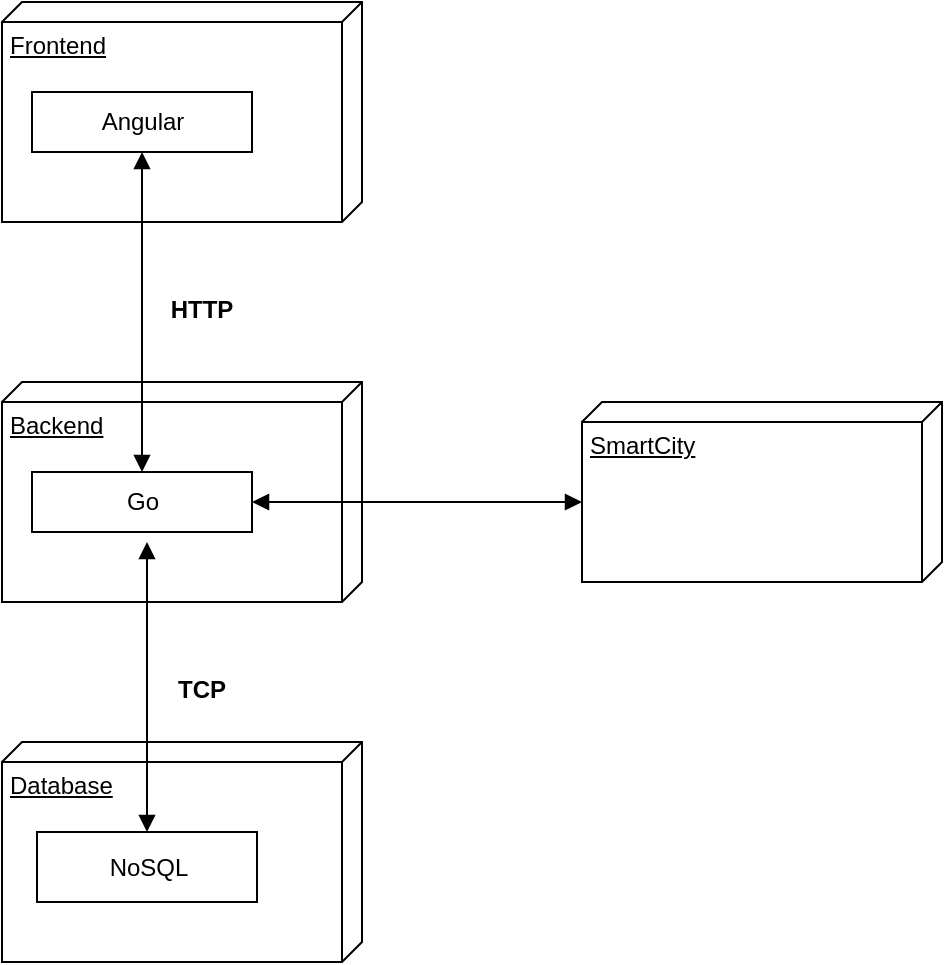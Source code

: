 <mxfile version="13.0.9" type="device"><diagram id="HhmbZ5vvAIr_IWMk0oCY" name="Page-1"><mxGraphModel dx="1422" dy="769" grid="1" gridSize="10" guides="1" tooltips="1" connect="1" arrows="1" fold="1" page="1" pageScale="1" pageWidth="827" pageHeight="1169" math="0" shadow="0"><root><mxCell id="0"/><mxCell id="1" parent="0"/><mxCell id="2kCesfLnaYNMc189B0ui-1" value="Frontend" style="verticalAlign=top;align=left;spacingTop=8;spacingLeft=2;spacingRight=12;shape=cube;size=10;direction=south;fontStyle=4;html=1;" vertex="1" parent="1"><mxGeometry x="300" y="150" width="180" height="110" as="geometry"/></mxCell><mxCell id="2kCesfLnaYNMc189B0ui-2" value="Backend" style="verticalAlign=top;align=left;spacingTop=8;spacingLeft=2;spacingRight=12;shape=cube;size=10;direction=south;fontStyle=4;html=1;" vertex="1" parent="1"><mxGeometry x="300" y="340" width="180" height="110" as="geometry"/></mxCell><mxCell id="2kCesfLnaYNMc189B0ui-3" value="SmartCity" style="verticalAlign=top;align=left;spacingTop=8;spacingLeft=2;spacingRight=12;shape=cube;size=10;direction=south;fontStyle=4;html=1;" vertex="1" parent="1"><mxGeometry x="590" y="350" width="180" height="90" as="geometry"/></mxCell><mxCell id="2kCesfLnaYNMc189B0ui-4" value="Database" style="verticalAlign=top;align=left;spacingTop=8;spacingLeft=2;spacingRight=12;shape=cube;size=10;direction=south;fontStyle=4;html=1;" vertex="1" parent="1"><mxGeometry x="300" y="520" width="180" height="110" as="geometry"/></mxCell><mxCell id="2kCesfLnaYNMc189B0ui-6" value="Angular" style="html=1;" vertex="1" parent="1"><mxGeometry x="315" y="195" width="110" height="30" as="geometry"/></mxCell><mxCell id="2kCesfLnaYNMc189B0ui-9" value="NoSQL" style="html=1;" vertex="1" parent="1"><mxGeometry x="317.5" y="565" width="110" height="35" as="geometry"/></mxCell><mxCell id="2kCesfLnaYNMc189B0ui-10" value="" style="endArrow=block;startArrow=block;endFill=1;startFill=1;html=1;exitX=0.5;exitY=1;exitDx=0;exitDy=0;entryX=0.5;entryY=0;entryDx=0;entryDy=0;" edge="1" parent="1" source="2kCesfLnaYNMc189B0ui-6" target="2kCesfLnaYNMc189B0ui-13"><mxGeometry width="160" relative="1" as="geometry"><mxPoint x="120" y="310" as="sourcePoint"/><mxPoint x="372.5" y="390" as="targetPoint"/></mxGeometry></mxCell><mxCell id="2kCesfLnaYNMc189B0ui-11" value="" style="endArrow=block;startArrow=block;endFill=1;startFill=1;html=1;exitX=0.5;exitY=1;exitDx=0;exitDy=0;entryX=0.5;entryY=0;entryDx=0;entryDy=0;" edge="1" parent="1" target="2kCesfLnaYNMc189B0ui-9"><mxGeometry width="160" relative="1" as="geometry"><mxPoint x="372.5" y="420" as="sourcePoint"/><mxPoint x="372.5" y="400" as="targetPoint"/></mxGeometry></mxCell><mxCell id="2kCesfLnaYNMc189B0ui-12" value="" style="endArrow=block;startArrow=block;endFill=1;startFill=1;html=1;exitX=1;exitY=0.5;exitDx=0;exitDy=0;entryX=0;entryY=0;entryDx=50;entryDy=180;entryPerimeter=0;" edge="1" parent="1" source="2kCesfLnaYNMc189B0ui-13" target="2kCesfLnaYNMc189B0ui-3"><mxGeometry width="160" relative="1" as="geometry"><mxPoint x="430" y="405" as="sourcePoint"/><mxPoint x="372.5" y="610" as="targetPoint"/></mxGeometry></mxCell><mxCell id="2kCesfLnaYNMc189B0ui-13" value="Go" style="html=1;" vertex="1" parent="1"><mxGeometry x="315" y="385" width="110" height="30" as="geometry"/></mxCell><mxCell id="2kCesfLnaYNMc189B0ui-16" value="HTTP" style="text;align=center;fontStyle=1;verticalAlign=middle;spacingLeft=3;spacingRight=3;strokeColor=none;rotatable=0;points=[[0,0.5],[1,0.5]];portConstraint=eastwest;" vertex="1" parent="1"><mxGeometry x="360" y="290" width="80" height="26" as="geometry"/></mxCell><mxCell id="2kCesfLnaYNMc189B0ui-17" value="TCP" style="text;align=center;fontStyle=1;verticalAlign=middle;spacingLeft=3;spacingRight=3;strokeColor=none;rotatable=0;points=[[0,0.5],[1,0.5]];portConstraint=eastwest;" vertex="1" parent="1"><mxGeometry x="360" y="480" width="80" height="26" as="geometry"/></mxCell></root></mxGraphModel></diagram></mxfile>